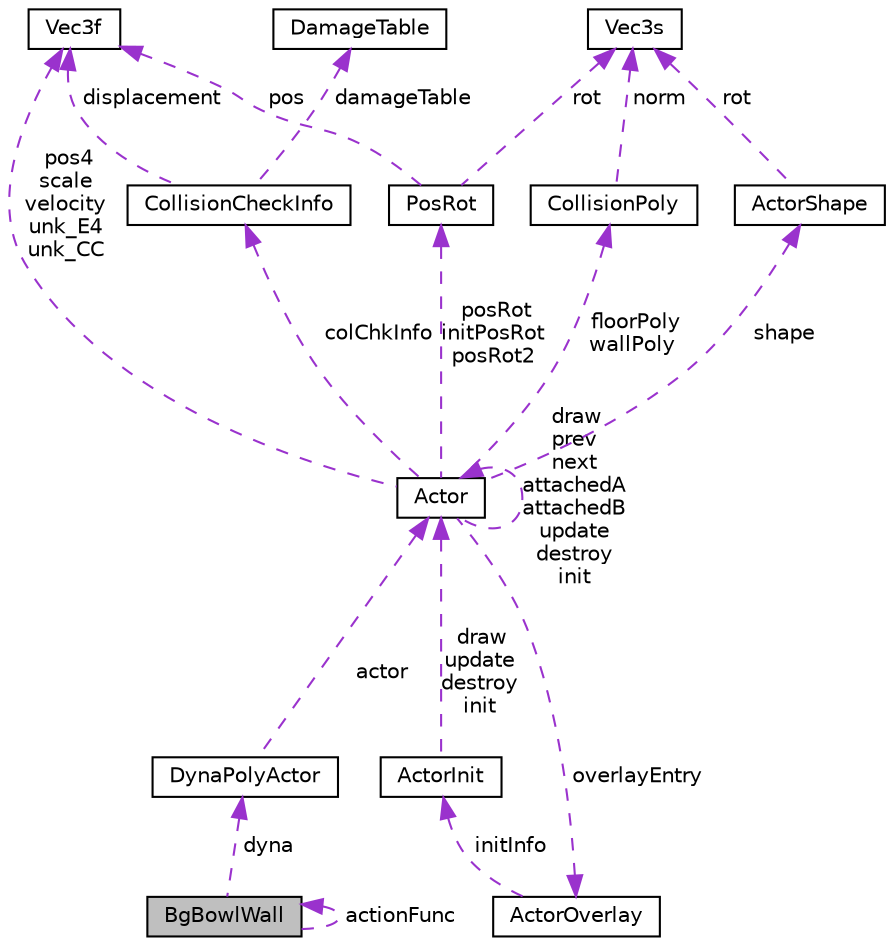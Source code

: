 digraph "BgBowlWall"
{
 // LATEX_PDF_SIZE
  edge [fontname="Helvetica",fontsize="10",labelfontname="Helvetica",labelfontsize="10"];
  node [fontname="Helvetica",fontsize="10",shape=record];
  Node1 [label="BgBowlWall",height=0.2,width=0.4,color="black", fillcolor="grey75", style="filled", fontcolor="black",tooltip=" "];
  Node2 -> Node1 [dir="back",color="darkorchid3",fontsize="10",style="dashed",label=" dyna" ,fontname="Helvetica"];
  Node2 [label="DynaPolyActor",height=0.2,width=0.4,color="black", fillcolor="white", style="filled",URL="$d5/dc7/structDynaPolyActor.html",tooltip=" "];
  Node3 -> Node2 [dir="back",color="darkorchid3",fontsize="10",style="dashed",label=" actor" ,fontname="Helvetica"];
  Node3 [label="Actor",height=0.2,width=0.4,color="black", fillcolor="white", style="filled",URL="$dd/da2/structActor.html",tooltip=" "];
  Node3 -> Node3 [dir="back",color="darkorchid3",fontsize="10",style="dashed",label=" draw\nprev\nnext\nattachedA\nattachedB\nupdate\ndestroy\ninit" ,fontname="Helvetica"];
  Node4 -> Node3 [dir="back",color="darkorchid3",fontsize="10",style="dashed",label=" posRot\ninitPosRot\nposRot2" ,fontname="Helvetica"];
  Node4 [label="PosRot",height=0.2,width=0.4,color="black", fillcolor="white", style="filled",URL="$d5/dba/structPosRot.html",tooltip=" "];
  Node5 -> Node4 [dir="back",color="darkorchid3",fontsize="10",style="dashed",label=" rot" ,fontname="Helvetica"];
  Node5 [label="Vec3s",height=0.2,width=0.4,color="black", fillcolor="white", style="filled",URL="$d8/d79/structVec3s.html",tooltip=" "];
  Node6 -> Node4 [dir="back",color="darkorchid3",fontsize="10",style="dashed",label=" pos" ,fontname="Helvetica"];
  Node6 [label="Vec3f",height=0.2,width=0.4,color="black", fillcolor="white", style="filled",URL="$d0/dc7/structVec3f.html",tooltip=" "];
  Node7 -> Node3 [dir="back",color="darkorchid3",fontsize="10",style="dashed",label=" overlayEntry" ,fontname="Helvetica"];
  Node7 [label="ActorOverlay",height=0.2,width=0.4,color="black", fillcolor="white", style="filled",URL="$d4/d76/structActorOverlay.html",tooltip=" "];
  Node8 -> Node7 [dir="back",color="darkorchid3",fontsize="10",style="dashed",label=" initInfo" ,fontname="Helvetica"];
  Node8 [label="ActorInit",height=0.2,width=0.4,color="black", fillcolor="white", style="filled",URL="$d6/dc9/structActorInit.html",tooltip=" "];
  Node3 -> Node8 [dir="back",color="darkorchid3",fontsize="10",style="dashed",label=" draw\nupdate\ndestroy\ninit" ,fontname="Helvetica"];
  Node9 -> Node3 [dir="back",color="darkorchid3",fontsize="10",style="dashed",label=" shape" ,fontname="Helvetica"];
  Node9 [label="ActorShape",height=0.2,width=0.4,color="black", fillcolor="white", style="filled",URL="$d2/d09/structActorShape.html",tooltip=" "];
  Node5 -> Node9 [dir="back",color="darkorchid3",fontsize="10",style="dashed",label=" rot" ,fontname="Helvetica"];
  Node10 -> Node3 [dir="back",color="darkorchid3",fontsize="10",style="dashed",label=" colChkInfo" ,fontname="Helvetica"];
  Node10 [label="CollisionCheckInfo",height=0.2,width=0.4,color="black", fillcolor="white", style="filled",URL="$d0/d20/structCollisionCheckInfo.html",tooltip=" "];
  Node11 -> Node10 [dir="back",color="darkorchid3",fontsize="10",style="dashed",label=" damageTable" ,fontname="Helvetica"];
  Node11 [label="DamageTable",height=0.2,width=0.4,color="black", fillcolor="white", style="filled",URL="$da/da9/structDamageTable.html",tooltip=" "];
  Node6 -> Node10 [dir="back",color="darkorchid3",fontsize="10",style="dashed",label=" displacement" ,fontname="Helvetica"];
  Node12 -> Node3 [dir="back",color="darkorchid3",fontsize="10",style="dashed",label=" floorPoly\nwallPoly" ,fontname="Helvetica"];
  Node12 [label="CollisionPoly",height=0.2,width=0.4,color="black", fillcolor="white", style="filled",URL="$de/de9/structCollisionPoly.html",tooltip=" "];
  Node5 -> Node12 [dir="back",color="darkorchid3",fontsize="10",style="dashed",label=" norm" ,fontname="Helvetica"];
  Node6 -> Node3 [dir="back",color="darkorchid3",fontsize="10",style="dashed",label=" pos4\nscale\nvelocity\nunk_E4\nunk_CC" ,fontname="Helvetica"];
  Node1 -> Node1 [dir="back",color="darkorchid3",fontsize="10",style="dashed",label=" actionFunc" ,fontname="Helvetica"];
}
